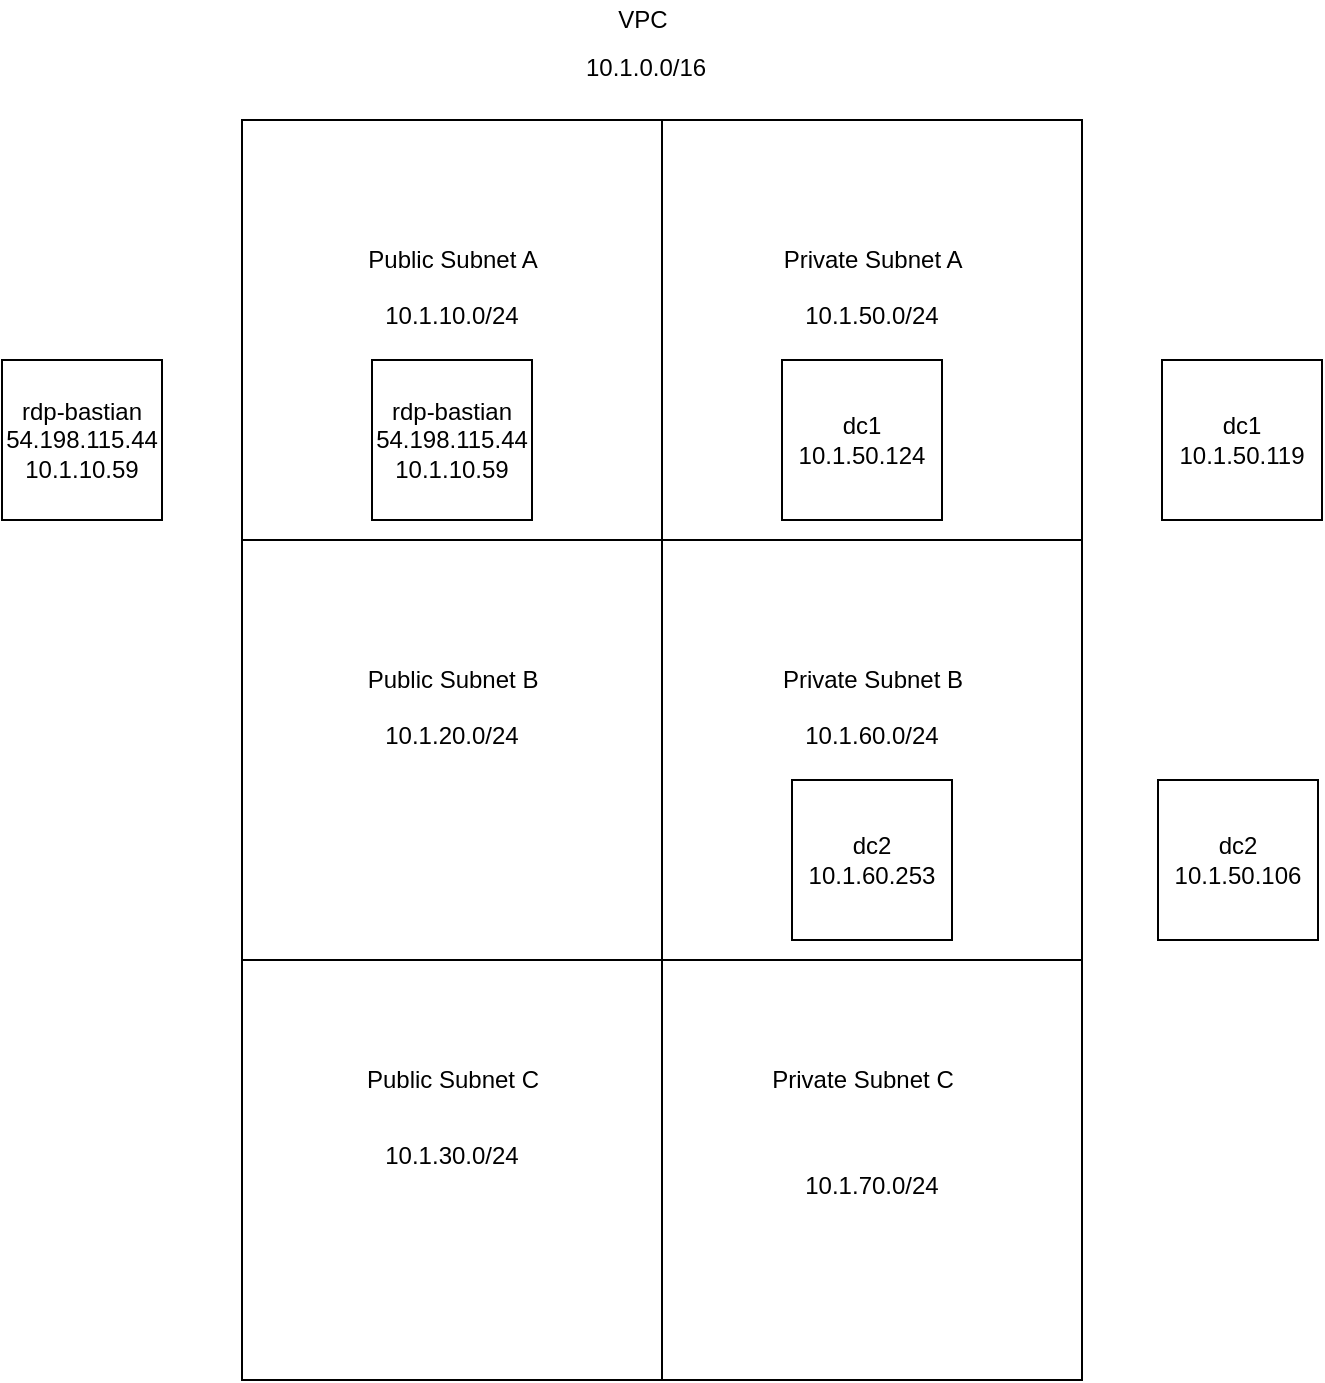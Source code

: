 <mxfile version="13.6.5" type="github">
  <diagram id="_3ExLBju8wWPZAtR7ZiH" name="Page-1">
    <mxGraphModel dx="2062" dy="1105" grid="1" gridSize="10" guides="1" tooltips="1" connect="1" arrows="1" fold="1" page="1" pageScale="1" pageWidth="850" pageHeight="1100" math="0" shadow="0">
      <root>
        <mxCell id="0" />
        <mxCell id="1" parent="0" />
        <mxCell id="O6tpJL-ifdws2r6rpKGP-1" value="&#xa;&lt;span id=&quot;CidrBlock&quot; class=&quot;&quot;&gt;10.1.50.0/24&lt;/span&gt;&#xa;&#xa;" style="whiteSpace=wrap;html=1;aspect=fixed;" vertex="1" parent="1">
          <mxGeometry x="470" y="130" width="210" height="210" as="geometry" />
        </mxCell>
        <mxCell id="O6tpJL-ifdws2r6rpKGP-2" value="&#xa;&lt;span id=&quot;CidrBlock&quot; class=&quot;&quot;&gt;10.1.60.0/24&lt;/span&gt;&#xa;&#xa;" style="whiteSpace=wrap;html=1;aspect=fixed;" vertex="1" parent="1">
          <mxGeometry x="470" y="340" width="210" height="210" as="geometry" />
        </mxCell>
        <mxCell id="O6tpJL-ifdws2r6rpKGP-3" value="&lt;br&gt;&lt;span id=&quot;CidrBlock&quot; class=&quot;&quot;&gt;10.1.70.0/24&lt;/span&gt;&lt;br&gt;" style="whiteSpace=wrap;html=1;aspect=fixed;" vertex="1" parent="1">
          <mxGeometry x="470" y="550" width="210" height="210" as="geometry" />
        </mxCell>
        <mxCell id="O6tpJL-ifdws2r6rpKGP-4" value="&#xa;&lt;span id=&quot;CidrBlock&quot; class=&quot;&quot;&gt;10.1.10.0/24&lt;/span&gt;&#xa;&#xa;" style="whiteSpace=wrap;html=1;aspect=fixed;" vertex="1" parent="1">
          <mxGeometry x="260" y="130" width="210" height="210" as="geometry" />
        </mxCell>
        <mxCell id="O6tpJL-ifdws2r6rpKGP-5" value="&#xa;&lt;span id=&quot;CidrBlock&quot; class=&quot;&quot;&gt;10.1.20.0/24&lt;/span&gt;&#xa;&#xa;" style="whiteSpace=wrap;html=1;aspect=fixed;" vertex="1" parent="1">
          <mxGeometry x="260" y="340" width="210" height="210" as="geometry" />
        </mxCell>
        <mxCell id="O6tpJL-ifdws2r6rpKGP-6" value="&#xa;&lt;span id=&quot;CidrBlock&quot; class=&quot;&quot;&gt;10.1.30.0/24&lt;/span&gt;&#xa;&#xa;" style="whiteSpace=wrap;html=1;aspect=fixed;" vertex="1" parent="1">
          <mxGeometry x="260" y="550" width="210" height="210" as="geometry" />
        </mxCell>
        <mxCell id="O6tpJL-ifdws2r6rpKGP-7" value="Private Subnet A" style="text;html=1;resizable=0;autosize=1;align=center;verticalAlign=middle;points=[];fillColor=none;strokeColor=none;rounded=0;" vertex="1" parent="1">
          <mxGeometry x="525" y="190" width="100" height="20" as="geometry" />
        </mxCell>
        <mxCell id="O6tpJL-ifdws2r6rpKGP-8" value="Private Subnet B" style="text;html=1;resizable=0;autosize=1;align=center;verticalAlign=middle;points=[];fillColor=none;strokeColor=none;rounded=0;" vertex="1" parent="1">
          <mxGeometry x="520" y="400" width="110" height="20" as="geometry" />
        </mxCell>
        <mxCell id="O6tpJL-ifdws2r6rpKGP-9" value="Private Subnet C" style="text;html=1;resizable=0;autosize=1;align=center;verticalAlign=middle;points=[];fillColor=none;strokeColor=none;rounded=0;" vertex="1" parent="1">
          <mxGeometry x="515" y="600" width="110" height="20" as="geometry" />
        </mxCell>
        <mxCell id="O6tpJL-ifdws2r6rpKGP-11" value="Public Subnet A" style="text;html=1;resizable=0;autosize=1;align=center;verticalAlign=middle;points=[];fillColor=none;strokeColor=none;rounded=0;" vertex="1" parent="1">
          <mxGeometry x="315" y="190" width="100" height="20" as="geometry" />
        </mxCell>
        <mxCell id="O6tpJL-ifdws2r6rpKGP-12" value="Public Subnet B" style="text;html=1;resizable=0;autosize=1;align=center;verticalAlign=middle;points=[];fillColor=none;strokeColor=none;rounded=0;" vertex="1" parent="1">
          <mxGeometry x="315" y="400" width="100" height="20" as="geometry" />
        </mxCell>
        <mxCell id="O6tpJL-ifdws2r6rpKGP-13" value="Public Subnet C" style="text;html=1;resizable=0;autosize=1;align=center;verticalAlign=middle;points=[];fillColor=none;strokeColor=none;rounded=0;" vertex="1" parent="1">
          <mxGeometry x="315" y="600" width="100" height="20" as="geometry" />
        </mxCell>
        <mxCell id="O6tpJL-ifdws2r6rpKGP-14" value="rdp-bastian&lt;br&gt;&lt;span style=&quot;clip: rect(0px , 0px , 0px , 0px) ; font: &amp;#34;unset&amp;#34; ; top: 0px&quot;&gt;54.198.115.44&lt;br&gt;&lt;span style=&quot;clip: rect(0px , 0px , 0px , 0px) ; font: &amp;#34;unset&amp;#34; ; top: 0px&quot;&gt;10.1.10.59&lt;/span&gt;&lt;span style=&quot;clip: rect(0px , 0px , 0px , 0px) ; font: &amp;#34;unset&amp;#34; ; top: 0px&quot;&gt;&lt;br&gt;&lt;/span&gt;&lt;/span&gt;" style="whiteSpace=wrap;html=1;aspect=fixed;" vertex="1" parent="1">
          <mxGeometry x="325" y="250" width="80" height="80" as="geometry" />
        </mxCell>
        <mxCell id="O6tpJL-ifdws2r6rpKGP-15" value="&lt;span&gt;&lt;span&gt;&lt;span&gt;10.1.0.0/16&lt;/span&gt;&lt;/span&gt;&lt;/span&gt;" style="text;whiteSpace=wrap;html=1;" vertex="1" parent="1">
          <mxGeometry x="430" y="90" width="90" height="30" as="geometry" />
        </mxCell>
        <mxCell id="O6tpJL-ifdws2r6rpKGP-16" value="VPC" style="text;html=1;resizable=0;autosize=1;align=center;verticalAlign=middle;points=[];fillColor=none;strokeColor=none;rounded=0;" vertex="1" parent="1">
          <mxGeometry x="440" y="70" width="40" height="20" as="geometry" />
        </mxCell>
        <mxCell id="O6tpJL-ifdws2r6rpKGP-17" value="dc1&lt;br&gt;10.1.50.124" style="whiteSpace=wrap;html=1;aspect=fixed;" vertex="1" parent="1">
          <mxGeometry x="530" y="250" width="80" height="80" as="geometry" />
        </mxCell>
        <mxCell id="O6tpJL-ifdws2r6rpKGP-18" value="dc2&lt;br&gt;10.1.60.253" style="whiteSpace=wrap;html=1;aspect=fixed;" vertex="1" parent="1">
          <mxGeometry x="535" y="460" width="80" height="80" as="geometry" />
        </mxCell>
        <mxCell id="O6tpJL-ifdws2r6rpKGP-19" value="dc1&lt;br&gt;10.1.50.119" style="whiteSpace=wrap;html=1;aspect=fixed;" vertex="1" parent="1">
          <mxGeometry x="720" y="250" width="80" height="80" as="geometry" />
        </mxCell>
        <mxCell id="O6tpJL-ifdws2r6rpKGP-21" value="dc2&lt;br&gt;10.1.50.106" style="whiteSpace=wrap;html=1;aspect=fixed;" vertex="1" parent="1">
          <mxGeometry x="718" y="460" width="80" height="80" as="geometry" />
        </mxCell>
        <mxCell id="O6tpJL-ifdws2r6rpKGP-22" value="rdp-bastian&lt;br&gt;&lt;span style=&quot;clip: rect(0px , 0px , 0px , 0px) ; font: &amp;#34;unset&amp;#34; ; top: 0px&quot;&gt;54.198.115.44&lt;br&gt;&lt;span style=&quot;clip: rect(0px , 0px , 0px , 0px) ; font: &amp;#34;unset&amp;#34; ; top: 0px&quot;&gt;10.1.10.59&lt;/span&gt;&lt;span style=&quot;clip: rect(0px , 0px , 0px , 0px) ; font: &amp;#34;unset&amp;#34; ; top: 0px&quot;&gt;&lt;br&gt;&lt;/span&gt;&lt;/span&gt;" style="whiteSpace=wrap;html=1;aspect=fixed;" vertex="1" parent="1">
          <mxGeometry x="140" y="250" width="80" height="80" as="geometry" />
        </mxCell>
      </root>
    </mxGraphModel>
  </diagram>
</mxfile>
